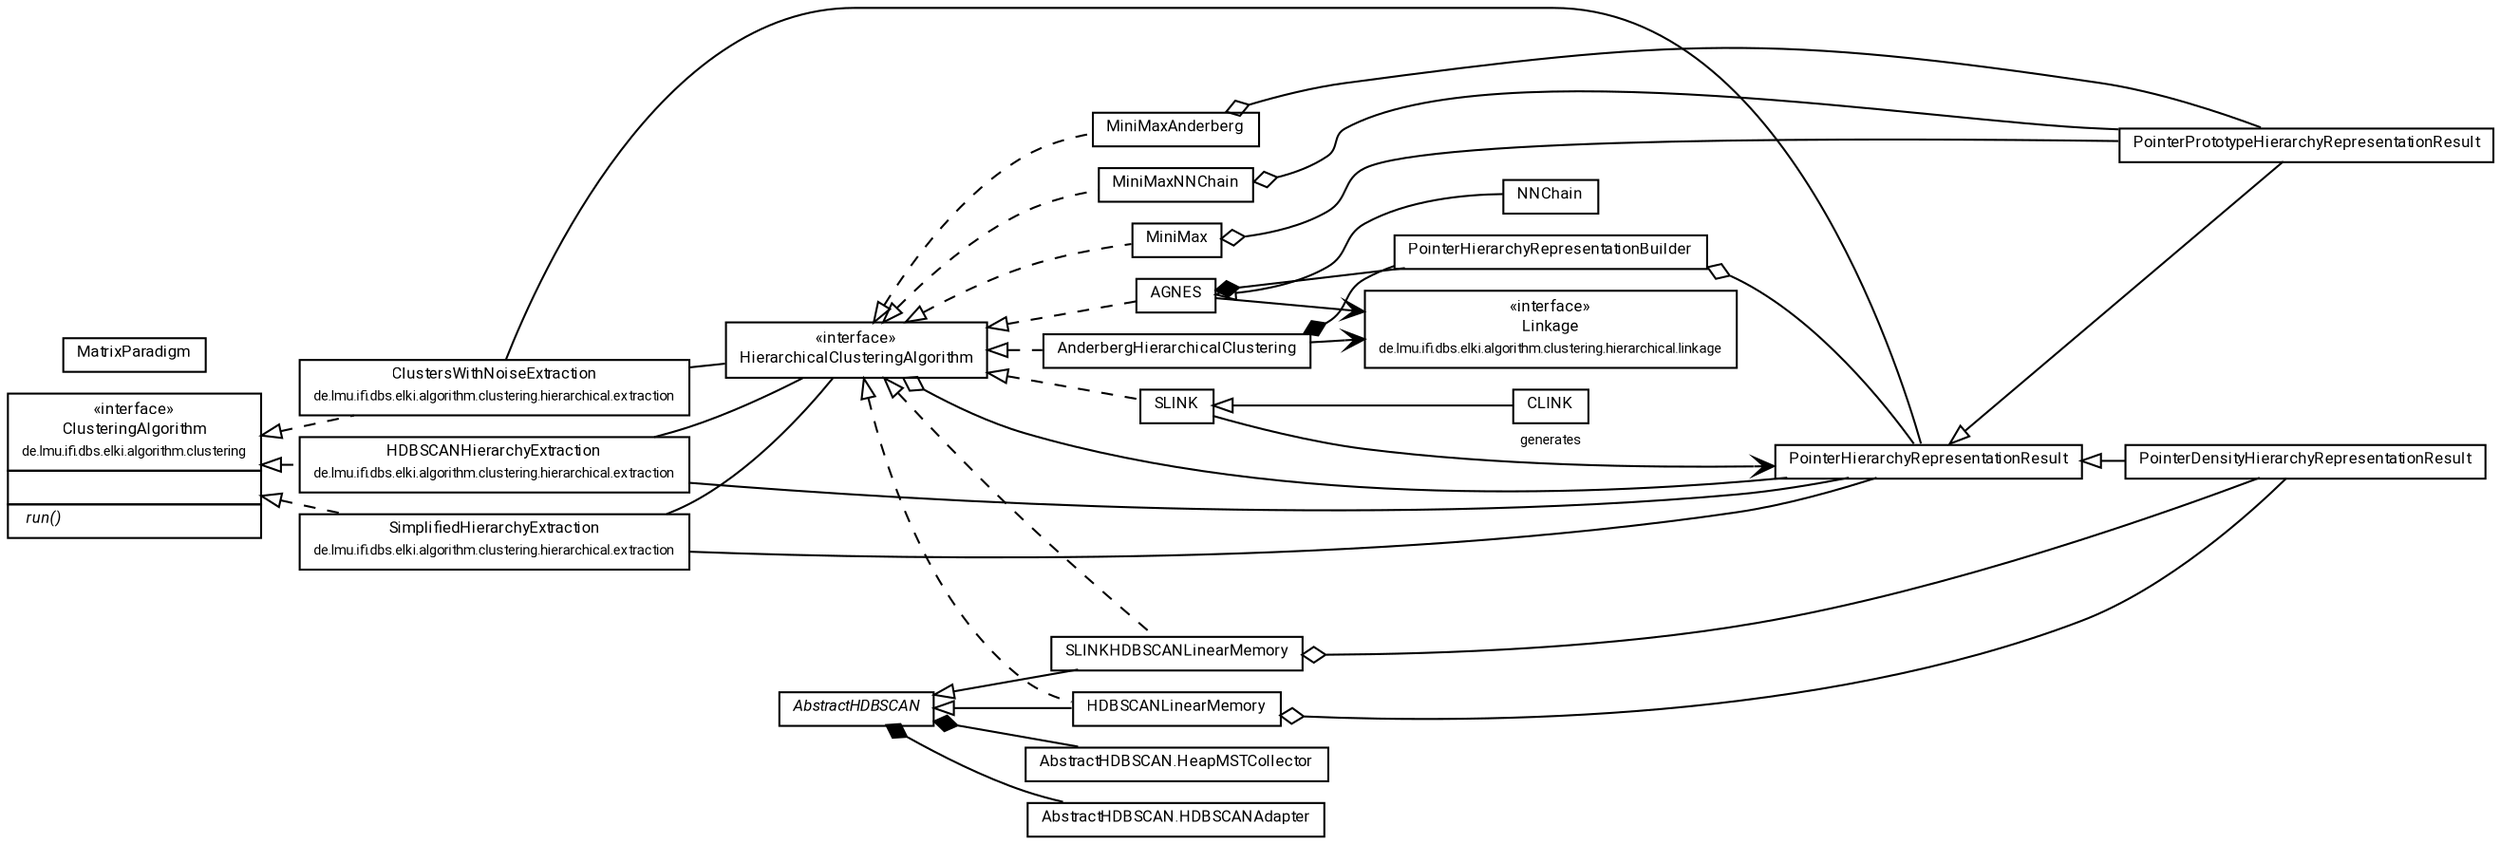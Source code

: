 #!/usr/local/bin/dot
#
# Class diagram 
# Generated by UMLGraph version R5_7_2-60-g0e99a6 (http://www.spinellis.gr/umlgraph/)
#

digraph G {
	graph [fontnames="svg"]
	edge [fontname="Roboto",fontsize=7,labelfontname="Roboto",labelfontsize=7,color="black"];
	node [fontname="Roboto",fontcolor="black",fontsize=8,shape=plaintext,margin=0,width=0,height=0];
	nodesep=0.15;
	ranksep=0.25;
	rankdir=LR;
	// de.lmu.ifi.dbs.elki.algorithm.clustering.hierarchical.HDBSCANLinearMemory<O>
	c256384 [label=<<table title="de.lmu.ifi.dbs.elki.algorithm.clustering.hierarchical.HDBSCANLinearMemory" border="0" cellborder="1" cellspacing="0" cellpadding="2" href="HDBSCANLinearMemory.html" target="_parent">
		<tr><td><table border="0" cellspacing="0" cellpadding="1">
		<tr><td align="center" balign="center"> <font face="Roboto">HDBSCANLinearMemory</font> </td></tr>
		</table></td></tr>
		</table>>, URL="HDBSCANLinearMemory.html"];
	// de.lmu.ifi.dbs.elki.algorithm.clustering.hierarchical.NNChain<O>
	c256386 [label=<<table title="de.lmu.ifi.dbs.elki.algorithm.clustering.hierarchical.NNChain" border="0" cellborder="1" cellspacing="0" cellpadding="2" href="NNChain.html" target="_parent">
		<tr><td><table border="0" cellspacing="0" cellpadding="1">
		<tr><td align="center" balign="center"> <font face="Roboto">NNChain</font> </td></tr>
		</table></td></tr>
		</table>>, URL="NNChain.html"];
	// de.lmu.ifi.dbs.elki.algorithm.clustering.hierarchical.AGNES<O>
	c256388 [label=<<table title="de.lmu.ifi.dbs.elki.algorithm.clustering.hierarchical.AGNES" border="0" cellborder="1" cellspacing="0" cellpadding="2" href="AGNES.html" target="_parent">
		<tr><td><table border="0" cellspacing="0" cellpadding="1">
		<tr><td align="center" balign="center"> <font face="Roboto">AGNES</font> </td></tr>
		</table></td></tr>
		</table>>, URL="AGNES.html"];
	// de.lmu.ifi.dbs.elki.algorithm.clustering.hierarchical.PointerHierarchyRepresentationResult
	c256390 [label=<<table title="de.lmu.ifi.dbs.elki.algorithm.clustering.hierarchical.PointerHierarchyRepresentationResult" border="0" cellborder="1" cellspacing="0" cellpadding="2" href="PointerHierarchyRepresentationResult.html" target="_parent">
		<tr><td><table border="0" cellspacing="0" cellpadding="1">
		<tr><td align="center" balign="center"> <font face="Roboto">PointerHierarchyRepresentationResult</font> </td></tr>
		</table></td></tr>
		</table>>, URL="PointerHierarchyRepresentationResult.html"];
	// de.lmu.ifi.dbs.elki.algorithm.clustering.hierarchical.MatrixParadigm
	c256392 [label=<<table title="de.lmu.ifi.dbs.elki.algorithm.clustering.hierarchical.MatrixParadigm" border="0" cellborder="1" cellspacing="0" cellpadding="2" href="MatrixParadigm.html" target="_parent">
		<tr><td><table border="0" cellspacing="0" cellpadding="1">
		<tr><td align="center" balign="center"> <font face="Roboto">MatrixParadigm</font> </td></tr>
		</table></td></tr>
		</table>>, URL="MatrixParadigm.html"];
	// de.lmu.ifi.dbs.elki.algorithm.clustering.hierarchical.AbstractHDBSCAN<O, R extends de.lmu.ifi.dbs.elki.result.Result>
	c256419 [label=<<table title="de.lmu.ifi.dbs.elki.algorithm.clustering.hierarchical.AbstractHDBSCAN" border="0" cellborder="1" cellspacing="0" cellpadding="2" href="AbstractHDBSCAN.html" target="_parent">
		<tr><td><table border="0" cellspacing="0" cellpadding="1">
		<tr><td align="center" balign="center"> <font face="Roboto"><i>AbstractHDBSCAN</i></font> </td></tr>
		</table></td></tr>
		</table>>, URL="AbstractHDBSCAN.html"];
	// de.lmu.ifi.dbs.elki.algorithm.clustering.hierarchical.AbstractHDBSCAN.HDBSCANAdapter
	c256420 [label=<<table title="de.lmu.ifi.dbs.elki.algorithm.clustering.hierarchical.AbstractHDBSCAN.HDBSCANAdapter" border="0" cellborder="1" cellspacing="0" cellpadding="2" href="AbstractHDBSCAN.HDBSCANAdapter.html" target="_parent">
		<tr><td><table border="0" cellspacing="0" cellpadding="1">
		<tr><td align="center" balign="center"> <font face="Roboto">AbstractHDBSCAN.HDBSCANAdapter</font> </td></tr>
		</table></td></tr>
		</table>>, URL="AbstractHDBSCAN.HDBSCANAdapter.html"];
	// de.lmu.ifi.dbs.elki.algorithm.clustering.hierarchical.AbstractHDBSCAN.HeapMSTCollector
	c256421 [label=<<table title="de.lmu.ifi.dbs.elki.algorithm.clustering.hierarchical.AbstractHDBSCAN.HeapMSTCollector" border="0" cellborder="1" cellspacing="0" cellpadding="2" href="AbstractHDBSCAN.HeapMSTCollector.html" target="_parent">
		<tr><td><table border="0" cellspacing="0" cellpadding="1">
		<tr><td align="center" balign="center"> <font face="Roboto">AbstractHDBSCAN.HeapMSTCollector</font> </td></tr>
		</table></td></tr>
		</table>>, URL="AbstractHDBSCAN.HeapMSTCollector.html"];
	// de.lmu.ifi.dbs.elki.algorithm.clustering.hierarchical.CLINK<O>
	c256423 [label=<<table title="de.lmu.ifi.dbs.elki.algorithm.clustering.hierarchical.CLINK" border="0" cellborder="1" cellspacing="0" cellpadding="2" href="CLINK.html" target="_parent">
		<tr><td><table border="0" cellspacing="0" cellpadding="1">
		<tr><td align="center" balign="center"> <font face="Roboto">CLINK</font> </td></tr>
		</table></td></tr>
		</table>>, URL="CLINK.html"];
	// de.lmu.ifi.dbs.elki.algorithm.clustering.hierarchical.MiniMax<O>
	c256425 [label=<<table title="de.lmu.ifi.dbs.elki.algorithm.clustering.hierarchical.MiniMax" border="0" cellborder="1" cellspacing="0" cellpadding="2" href="MiniMax.html" target="_parent">
		<tr><td><table border="0" cellspacing="0" cellpadding="1">
		<tr><td align="center" balign="center"> <font face="Roboto">MiniMax</font> </td></tr>
		</table></td></tr>
		</table>>, URL="MiniMax.html"];
	// de.lmu.ifi.dbs.elki.algorithm.clustering.hierarchical.SLINK<O>
	c256427 [label=<<table title="de.lmu.ifi.dbs.elki.algorithm.clustering.hierarchical.SLINK" border="0" cellborder="1" cellspacing="0" cellpadding="2" href="SLINK.html" target="_parent">
		<tr><td><table border="0" cellspacing="0" cellpadding="1">
		<tr><td align="center" balign="center"> <font face="Roboto">SLINK</font> </td></tr>
		</table></td></tr>
		</table>>, URL="SLINK.html"];
	// de.lmu.ifi.dbs.elki.algorithm.clustering.hierarchical.linkage.Linkage
	c256445 [label=<<table title="de.lmu.ifi.dbs.elki.algorithm.clustering.hierarchical.linkage.Linkage" border="0" cellborder="1" cellspacing="0" cellpadding="2" href="linkage/Linkage.html" target="_parent">
		<tr><td><table border="0" cellspacing="0" cellpadding="1">
		<tr><td align="center" balign="center"> &#171;interface&#187; </td></tr>
		<tr><td align="center" balign="center"> <font face="Roboto">Linkage</font> </td></tr>
		<tr><td align="center" balign="center"> <font face="Roboto" point-size="7.0">de.lmu.ifi.dbs.elki.algorithm.clustering.hierarchical.linkage</font> </td></tr>
		</table></td></tr>
		</table>>, URL="linkage/Linkage.html"];
	// de.lmu.ifi.dbs.elki.algorithm.clustering.hierarchical.MiniMaxAnderberg<O>
	c256448 [label=<<table title="de.lmu.ifi.dbs.elki.algorithm.clustering.hierarchical.MiniMaxAnderberg" border="0" cellborder="1" cellspacing="0" cellpadding="2" href="MiniMaxAnderberg.html" target="_parent">
		<tr><td><table border="0" cellspacing="0" cellpadding="1">
		<tr><td align="center" balign="center"> <font face="Roboto">MiniMaxAnderberg</font> </td></tr>
		</table></td></tr>
		</table>>, URL="MiniMaxAnderberg.html"];
	// de.lmu.ifi.dbs.elki.algorithm.clustering.hierarchical.MiniMaxNNChain<O>
	c256450 [label=<<table title="de.lmu.ifi.dbs.elki.algorithm.clustering.hierarchical.MiniMaxNNChain" border="0" cellborder="1" cellspacing="0" cellpadding="2" href="MiniMaxNNChain.html" target="_parent">
		<tr><td><table border="0" cellspacing="0" cellpadding="1">
		<tr><td align="center" balign="center"> <font face="Roboto">MiniMaxNNChain</font> </td></tr>
		</table></td></tr>
		</table>>, URL="MiniMaxNNChain.html"];
	// de.lmu.ifi.dbs.elki.algorithm.clustering.hierarchical.PointerHierarchyRepresentationBuilder
	c256452 [label=<<table title="de.lmu.ifi.dbs.elki.algorithm.clustering.hierarchical.PointerHierarchyRepresentationBuilder" border="0" cellborder="1" cellspacing="0" cellpadding="2" href="PointerHierarchyRepresentationBuilder.html" target="_parent">
		<tr><td><table border="0" cellspacing="0" cellpadding="1">
		<tr><td align="center" balign="center"> <font face="Roboto">PointerHierarchyRepresentationBuilder</font> </td></tr>
		</table></td></tr>
		</table>>, URL="PointerHierarchyRepresentationBuilder.html"];
	// de.lmu.ifi.dbs.elki.algorithm.clustering.hierarchical.AnderbergHierarchicalClustering<O>
	c256453 [label=<<table title="de.lmu.ifi.dbs.elki.algorithm.clustering.hierarchical.AnderbergHierarchicalClustering" border="0" cellborder="1" cellspacing="0" cellpadding="2" href="AnderbergHierarchicalClustering.html" target="_parent">
		<tr><td><table border="0" cellspacing="0" cellpadding="1">
		<tr><td align="center" balign="center"> <font face="Roboto">AnderbergHierarchicalClustering</font> </td></tr>
		</table></td></tr>
		</table>>, URL="AnderbergHierarchicalClustering.html"];
	// de.lmu.ifi.dbs.elki.algorithm.clustering.hierarchical.SLINKHDBSCANLinearMemory<O>
	c256455 [label=<<table title="de.lmu.ifi.dbs.elki.algorithm.clustering.hierarchical.SLINKHDBSCANLinearMemory" border="0" cellborder="1" cellspacing="0" cellpadding="2" href="SLINKHDBSCANLinearMemory.html" target="_parent">
		<tr><td><table border="0" cellspacing="0" cellpadding="1">
		<tr><td align="center" balign="center"> <font face="Roboto">SLINKHDBSCANLinearMemory</font> </td></tr>
		</table></td></tr>
		</table>>, URL="SLINKHDBSCANLinearMemory.html"];
	// de.lmu.ifi.dbs.elki.algorithm.clustering.hierarchical.extraction.SimplifiedHierarchyExtraction
	c256463 [label=<<table title="de.lmu.ifi.dbs.elki.algorithm.clustering.hierarchical.extraction.SimplifiedHierarchyExtraction" border="0" cellborder="1" cellspacing="0" cellpadding="2" href="extraction/SimplifiedHierarchyExtraction.html" target="_parent">
		<tr><td><table border="0" cellspacing="0" cellpadding="1">
		<tr><td align="center" balign="center"> <font face="Roboto">SimplifiedHierarchyExtraction</font> </td></tr>
		<tr><td align="center" balign="center"> <font face="Roboto" point-size="7.0">de.lmu.ifi.dbs.elki.algorithm.clustering.hierarchical.extraction</font> </td></tr>
		</table></td></tr>
		</table>>, URL="extraction/SimplifiedHierarchyExtraction.html"];
	// de.lmu.ifi.dbs.elki.algorithm.clustering.hierarchical.extraction.HDBSCANHierarchyExtraction
	c256467 [label=<<table title="de.lmu.ifi.dbs.elki.algorithm.clustering.hierarchical.extraction.HDBSCANHierarchyExtraction" border="0" cellborder="1" cellspacing="0" cellpadding="2" href="extraction/HDBSCANHierarchyExtraction.html" target="_parent">
		<tr><td><table border="0" cellspacing="0" cellpadding="1">
		<tr><td align="center" balign="center"> <font face="Roboto">HDBSCANHierarchyExtraction</font> </td></tr>
		<tr><td align="center" balign="center"> <font face="Roboto" point-size="7.0">de.lmu.ifi.dbs.elki.algorithm.clustering.hierarchical.extraction</font> </td></tr>
		</table></td></tr>
		</table>>, URL="extraction/HDBSCANHierarchyExtraction.html"];
	// de.lmu.ifi.dbs.elki.algorithm.clustering.hierarchical.extraction.ClustersWithNoiseExtraction
	c256471 [label=<<table title="de.lmu.ifi.dbs.elki.algorithm.clustering.hierarchical.extraction.ClustersWithNoiseExtraction" border="0" cellborder="1" cellspacing="0" cellpadding="2" href="extraction/ClustersWithNoiseExtraction.html" target="_parent">
		<tr><td><table border="0" cellspacing="0" cellpadding="1">
		<tr><td align="center" balign="center"> <font face="Roboto">ClustersWithNoiseExtraction</font> </td></tr>
		<tr><td align="center" balign="center"> <font face="Roboto" point-size="7.0">de.lmu.ifi.dbs.elki.algorithm.clustering.hierarchical.extraction</font> </td></tr>
		</table></td></tr>
		</table>>, URL="extraction/ClustersWithNoiseExtraction.html"];
	// de.lmu.ifi.dbs.elki.algorithm.clustering.hierarchical.PointerDensityHierarchyRepresentationResult
	c256477 [label=<<table title="de.lmu.ifi.dbs.elki.algorithm.clustering.hierarchical.PointerDensityHierarchyRepresentationResult" border="0" cellborder="1" cellspacing="0" cellpadding="2" href="PointerDensityHierarchyRepresentationResult.html" target="_parent">
		<tr><td><table border="0" cellspacing="0" cellpadding="1">
		<tr><td align="center" balign="center"> <font face="Roboto">PointerDensityHierarchyRepresentationResult</font> </td></tr>
		</table></td></tr>
		</table>>, URL="PointerDensityHierarchyRepresentationResult.html"];
	// de.lmu.ifi.dbs.elki.algorithm.clustering.hierarchical.HierarchicalClusteringAlgorithm
	c256478 [label=<<table title="de.lmu.ifi.dbs.elki.algorithm.clustering.hierarchical.HierarchicalClusteringAlgorithm" border="0" cellborder="1" cellspacing="0" cellpadding="2" href="HierarchicalClusteringAlgorithm.html" target="_parent">
		<tr><td><table border="0" cellspacing="0" cellpadding="1">
		<tr><td align="center" balign="center"> &#171;interface&#187; </td></tr>
		<tr><td align="center" balign="center"> <font face="Roboto">HierarchicalClusteringAlgorithm</font> </td></tr>
		</table></td></tr>
		</table>>, URL="HierarchicalClusteringAlgorithm.html"];
	// de.lmu.ifi.dbs.elki.algorithm.clustering.hierarchical.PointerPrototypeHierarchyRepresentationResult
	c256479 [label=<<table title="de.lmu.ifi.dbs.elki.algorithm.clustering.hierarchical.PointerPrototypeHierarchyRepresentationResult" border="0" cellborder="1" cellspacing="0" cellpadding="2" href="PointerPrototypeHierarchyRepresentationResult.html" target="_parent">
		<tr><td><table border="0" cellspacing="0" cellpadding="1">
		<tr><td align="center" balign="center"> <font face="Roboto">PointerPrototypeHierarchyRepresentationResult</font> </td></tr>
		</table></td></tr>
		</table>>, URL="PointerPrototypeHierarchyRepresentationResult.html"];
	// de.lmu.ifi.dbs.elki.algorithm.clustering.ClusteringAlgorithm<C extends de.lmu.ifi.dbs.elki.data.Clustering<? extends de.lmu.ifi.dbs.elki.data.model.Model>>
	c256660 [label=<<table title="de.lmu.ifi.dbs.elki.algorithm.clustering.ClusteringAlgorithm" border="0" cellborder="1" cellspacing="0" cellpadding="2" href="../ClusteringAlgorithm.html" target="_parent">
		<tr><td><table border="0" cellspacing="0" cellpadding="1">
		<tr><td align="center" balign="center"> &#171;interface&#187; </td></tr>
		<tr><td align="center" balign="center"> <font face="Roboto">ClusteringAlgorithm</font> </td></tr>
		<tr><td align="center" balign="center"> <font face="Roboto" point-size="7.0">de.lmu.ifi.dbs.elki.algorithm.clustering</font> </td></tr>
		</table></td></tr>
		<tr><td><table border="0" cellspacing="0" cellpadding="1">
		<tr><td align="left" balign="left">  </td></tr>
		</table></td></tr>
		<tr><td><table border="0" cellspacing="0" cellpadding="1">
		<tr><td align="left" balign="left"> <i> run()</i> </td></tr>
		</table></td></tr>
		</table>>, URL="../ClusteringAlgorithm.html"];
	// de.lmu.ifi.dbs.elki.algorithm.clustering.hierarchical.HDBSCANLinearMemory<O> extends de.lmu.ifi.dbs.elki.algorithm.clustering.hierarchical.AbstractHDBSCAN<O, R extends de.lmu.ifi.dbs.elki.result.Result>
	c256419 -> c256384 [arrowtail=empty,dir=back,weight=10];
	// de.lmu.ifi.dbs.elki.algorithm.clustering.hierarchical.HDBSCANLinearMemory<O> implements de.lmu.ifi.dbs.elki.algorithm.clustering.hierarchical.HierarchicalClusteringAlgorithm
	c256478 -> c256384 [arrowtail=empty,style=dashed,dir=back,weight=9];
	// de.lmu.ifi.dbs.elki.algorithm.clustering.hierarchical.HDBSCANLinearMemory<O> has de.lmu.ifi.dbs.elki.algorithm.clustering.hierarchical.PointerDensityHierarchyRepresentationResult
	c256384 -> c256477 [arrowhead=none,arrowtail=ediamond,dir=back,weight=4];
	// de.lmu.ifi.dbs.elki.algorithm.clustering.hierarchical.NNChain<O> extends de.lmu.ifi.dbs.elki.algorithm.clustering.hierarchical.AGNES<O>
	c256388 -> c256386 [arrowtail=empty,dir=back,weight=10];
	// de.lmu.ifi.dbs.elki.algorithm.clustering.hierarchical.AGNES<O> implements de.lmu.ifi.dbs.elki.algorithm.clustering.hierarchical.HierarchicalClusteringAlgorithm
	c256478 -> c256388 [arrowtail=empty,style=dashed,dir=back,weight=9];
	// de.lmu.ifi.dbs.elki.algorithm.clustering.hierarchical.AGNES<O> composed de.lmu.ifi.dbs.elki.algorithm.clustering.hierarchical.PointerHierarchyRepresentationBuilder
	c256388 -> c256452 [arrowhead=none,arrowtail=diamond,dir=back,weight=6];
	// de.lmu.ifi.dbs.elki.algorithm.clustering.hierarchical.AbstractHDBSCAN<O, R extends de.lmu.ifi.dbs.elki.result.Result> composed de.lmu.ifi.dbs.elki.algorithm.clustering.hierarchical.AbstractHDBSCAN.HDBSCANAdapter
	c256419 -> c256420 [arrowhead=none,arrowtail=diamond,dir=back,weight=6];
	// de.lmu.ifi.dbs.elki.algorithm.clustering.hierarchical.AbstractHDBSCAN<O, R extends de.lmu.ifi.dbs.elki.result.Result> composed de.lmu.ifi.dbs.elki.algorithm.clustering.hierarchical.AbstractHDBSCAN.HeapMSTCollector
	c256419 -> c256421 [arrowhead=none,arrowtail=diamond,dir=back,weight=6];
	// de.lmu.ifi.dbs.elki.algorithm.clustering.hierarchical.CLINK<O> extends de.lmu.ifi.dbs.elki.algorithm.clustering.hierarchical.SLINK<O>
	c256427 -> c256423 [arrowtail=empty,dir=back,weight=10];
	// de.lmu.ifi.dbs.elki.algorithm.clustering.hierarchical.MiniMax<O> implements de.lmu.ifi.dbs.elki.algorithm.clustering.hierarchical.HierarchicalClusteringAlgorithm
	c256478 -> c256425 [arrowtail=empty,style=dashed,dir=back,weight=9];
	// de.lmu.ifi.dbs.elki.algorithm.clustering.hierarchical.MiniMax<O> has de.lmu.ifi.dbs.elki.algorithm.clustering.hierarchical.PointerPrototypeHierarchyRepresentationResult
	c256425 -> c256479 [arrowhead=none,arrowtail=ediamond,dir=back,weight=4];
	// de.lmu.ifi.dbs.elki.algorithm.clustering.hierarchical.SLINK<O> implements de.lmu.ifi.dbs.elki.algorithm.clustering.hierarchical.HierarchicalClusteringAlgorithm
	c256478 -> c256427 [arrowtail=empty,style=dashed,dir=back,weight=9];
	// de.lmu.ifi.dbs.elki.algorithm.clustering.hierarchical.SLINK<O> navassoc de.lmu.ifi.dbs.elki.algorithm.clustering.hierarchical.PointerHierarchyRepresentationResult
	c256427 -> c256390 [arrowhead=open,weight=1,label="generates"];
	// de.lmu.ifi.dbs.elki.algorithm.clustering.hierarchical.MiniMaxAnderberg<O> implements de.lmu.ifi.dbs.elki.algorithm.clustering.hierarchical.HierarchicalClusteringAlgorithm
	c256478 -> c256448 [arrowtail=empty,style=dashed,dir=back,weight=9];
	// de.lmu.ifi.dbs.elki.algorithm.clustering.hierarchical.MiniMaxAnderberg<O> has de.lmu.ifi.dbs.elki.algorithm.clustering.hierarchical.PointerPrototypeHierarchyRepresentationResult
	c256448 -> c256479 [arrowhead=none,arrowtail=ediamond,dir=back,weight=4];
	// de.lmu.ifi.dbs.elki.algorithm.clustering.hierarchical.MiniMaxNNChain<O> implements de.lmu.ifi.dbs.elki.algorithm.clustering.hierarchical.HierarchicalClusteringAlgorithm
	c256478 -> c256450 [arrowtail=empty,style=dashed,dir=back,weight=9];
	// de.lmu.ifi.dbs.elki.algorithm.clustering.hierarchical.MiniMaxNNChain<O> has de.lmu.ifi.dbs.elki.algorithm.clustering.hierarchical.PointerPrototypeHierarchyRepresentationResult
	c256450 -> c256479 [arrowhead=none,arrowtail=ediamond,dir=back,weight=4];
	// de.lmu.ifi.dbs.elki.algorithm.clustering.hierarchical.PointerHierarchyRepresentationBuilder has de.lmu.ifi.dbs.elki.algorithm.clustering.hierarchical.PointerHierarchyRepresentationResult
	c256452 -> c256390 [arrowhead=none,arrowtail=ediamond,dir=back,weight=4];
	// de.lmu.ifi.dbs.elki.algorithm.clustering.hierarchical.AnderbergHierarchicalClustering<O> implements de.lmu.ifi.dbs.elki.algorithm.clustering.hierarchical.HierarchicalClusteringAlgorithm
	c256478 -> c256453 [arrowtail=empty,style=dashed,dir=back,weight=9];
	// de.lmu.ifi.dbs.elki.algorithm.clustering.hierarchical.AnderbergHierarchicalClustering<O> composed de.lmu.ifi.dbs.elki.algorithm.clustering.hierarchical.PointerHierarchyRepresentationBuilder
	c256453 -> c256452 [arrowhead=none,arrowtail=diamond,dir=back,weight=6];
	// de.lmu.ifi.dbs.elki.algorithm.clustering.hierarchical.SLINKHDBSCANLinearMemory<O> extends de.lmu.ifi.dbs.elki.algorithm.clustering.hierarchical.AbstractHDBSCAN<O, R extends de.lmu.ifi.dbs.elki.result.Result>
	c256419 -> c256455 [arrowtail=empty,dir=back,weight=10];
	// de.lmu.ifi.dbs.elki.algorithm.clustering.hierarchical.SLINKHDBSCANLinearMemory<O> implements de.lmu.ifi.dbs.elki.algorithm.clustering.hierarchical.HierarchicalClusteringAlgorithm
	c256478 -> c256455 [arrowtail=empty,style=dashed,dir=back,weight=9];
	// de.lmu.ifi.dbs.elki.algorithm.clustering.hierarchical.SLINKHDBSCANLinearMemory<O> has de.lmu.ifi.dbs.elki.algorithm.clustering.hierarchical.PointerDensityHierarchyRepresentationResult
	c256455 -> c256477 [arrowhead=none,arrowtail=ediamond,dir=back,weight=4];
	// de.lmu.ifi.dbs.elki.algorithm.clustering.hierarchical.extraction.SimplifiedHierarchyExtraction implements de.lmu.ifi.dbs.elki.algorithm.clustering.ClusteringAlgorithm<C extends de.lmu.ifi.dbs.elki.data.Clustering<? extends de.lmu.ifi.dbs.elki.data.model.Model>>
	c256660 -> c256463 [arrowtail=empty,style=dashed,dir=back,weight=9];
	// de.lmu.ifi.dbs.elki.algorithm.clustering.hierarchical.extraction.SimplifiedHierarchyExtraction assoc de.lmu.ifi.dbs.elki.algorithm.clustering.hierarchical.HierarchicalClusteringAlgorithm
	c256463 -> c256478 [arrowhead=none,weight=2];
	// de.lmu.ifi.dbs.elki.algorithm.clustering.hierarchical.extraction.SimplifiedHierarchyExtraction assoc de.lmu.ifi.dbs.elki.algorithm.clustering.hierarchical.PointerHierarchyRepresentationResult
	c256463 -> c256390 [arrowhead=none,weight=2];
	// de.lmu.ifi.dbs.elki.algorithm.clustering.hierarchical.extraction.HDBSCANHierarchyExtraction implements de.lmu.ifi.dbs.elki.algorithm.clustering.ClusteringAlgorithm<C extends de.lmu.ifi.dbs.elki.data.Clustering<? extends de.lmu.ifi.dbs.elki.data.model.Model>>
	c256660 -> c256467 [arrowtail=empty,style=dashed,dir=back,weight=9];
	// de.lmu.ifi.dbs.elki.algorithm.clustering.hierarchical.extraction.HDBSCANHierarchyExtraction assoc de.lmu.ifi.dbs.elki.algorithm.clustering.hierarchical.HierarchicalClusteringAlgorithm
	c256467 -> c256478 [arrowhead=none,weight=2];
	// de.lmu.ifi.dbs.elki.algorithm.clustering.hierarchical.extraction.HDBSCANHierarchyExtraction assoc de.lmu.ifi.dbs.elki.algorithm.clustering.hierarchical.PointerHierarchyRepresentationResult
	c256467 -> c256390 [arrowhead=none,weight=2];
	// de.lmu.ifi.dbs.elki.algorithm.clustering.hierarchical.extraction.ClustersWithNoiseExtraction implements de.lmu.ifi.dbs.elki.algorithm.clustering.ClusteringAlgorithm<C extends de.lmu.ifi.dbs.elki.data.Clustering<? extends de.lmu.ifi.dbs.elki.data.model.Model>>
	c256660 -> c256471 [arrowtail=empty,style=dashed,dir=back,weight=9];
	// de.lmu.ifi.dbs.elki.algorithm.clustering.hierarchical.extraction.ClustersWithNoiseExtraction assoc de.lmu.ifi.dbs.elki.algorithm.clustering.hierarchical.HierarchicalClusteringAlgorithm
	c256471 -> c256478 [arrowhead=none,weight=2];
	// de.lmu.ifi.dbs.elki.algorithm.clustering.hierarchical.extraction.ClustersWithNoiseExtraction assoc de.lmu.ifi.dbs.elki.algorithm.clustering.hierarchical.PointerHierarchyRepresentationResult
	c256471 -> c256390 [arrowhead=none,weight=2];
	// de.lmu.ifi.dbs.elki.algorithm.clustering.hierarchical.PointerDensityHierarchyRepresentationResult extends de.lmu.ifi.dbs.elki.algorithm.clustering.hierarchical.PointerHierarchyRepresentationResult
	c256390 -> c256477 [arrowtail=empty,dir=back,weight=10];
	// de.lmu.ifi.dbs.elki.algorithm.clustering.hierarchical.HierarchicalClusteringAlgorithm has de.lmu.ifi.dbs.elki.algorithm.clustering.hierarchical.PointerHierarchyRepresentationResult
	c256478 -> c256390 [arrowhead=none,arrowtail=ediamond,dir=back,weight=4];
	// de.lmu.ifi.dbs.elki.algorithm.clustering.hierarchical.PointerPrototypeHierarchyRepresentationResult extends de.lmu.ifi.dbs.elki.algorithm.clustering.hierarchical.PointerHierarchyRepresentationResult
	c256390 -> c256479 [arrowtail=empty,dir=back,weight=10];
	// de.lmu.ifi.dbs.elki.algorithm.clustering.hierarchical.AGNES<O> navassoc de.lmu.ifi.dbs.elki.algorithm.clustering.hierarchical.linkage.Linkage
	c256388 -> c256445 [arrowhead=open,weight=1];
	// de.lmu.ifi.dbs.elki.algorithm.clustering.hierarchical.AnderbergHierarchicalClustering<O> navassoc de.lmu.ifi.dbs.elki.algorithm.clustering.hierarchical.linkage.Linkage
	c256453 -> c256445 [arrowhead=open,weight=1];
}

